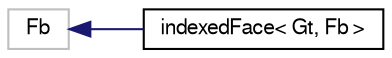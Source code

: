 digraph "Graphical Class Hierarchy"
{
  bgcolor="transparent";
  edge [fontname="FreeSans",fontsize="10",labelfontname="FreeSans",labelfontsize="10"];
  node [fontname="FreeSans",fontsize="10",shape=record];
  rankdir="LR";
  Node1 [label="Fb",height=0.2,width=0.4,color="grey75"];
  Node1 -> Node2 [dir="back",color="midnightblue",fontsize="10",style="solid",fontname="FreeSans"];
  Node2 [label="indexedFace\< Gt, Fb \>",height=0.2,width=0.4,color="black",URL="$a01022.html",tooltip="An indexed form of CGAL::Triangulation_face_base_2&lt;K&gt; used to keep track of the vertices in the trian..."];
}

